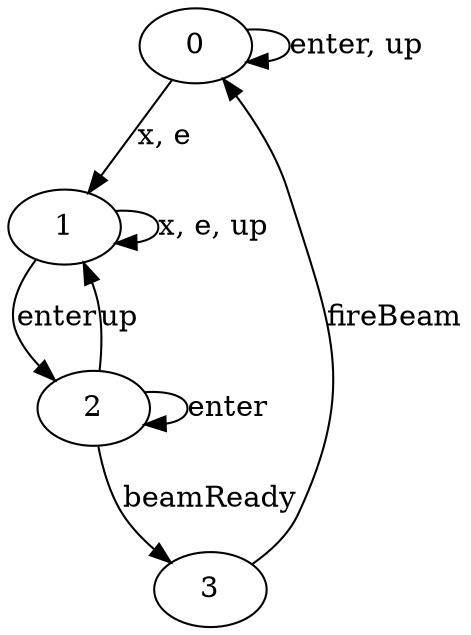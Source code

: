 digraph G {
  "0" -> "1" [label="x, e"]
  "0" -> "0" [label="enter, up"]
  "1" -> "1" [label="x, e, up"]
  "1" -> "2" [label="enter"]
  "2" -> "2" [label="enter"]
  "2" -> "1" [label="up"]
  "2" -> "3" [label="beamReady"]
  "3" -> "0" [label="fireBeam"]
}
